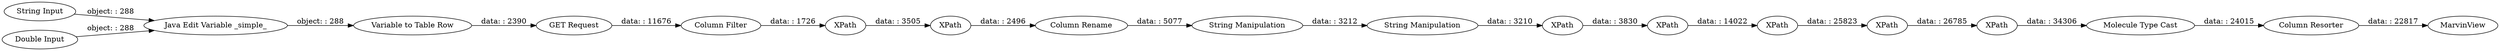 digraph {
	"2512015222887408146_869" [label=MarvinView]
	"-5317050731373669291_885" [label="Column Filter"]
	"-5317050731373669291_887" [label=XPath]
	"-5317050731373669291_849" [label="Molecule Type Cast"]
	"-5317050731373669291_886" [label=XPath]
	"-5317050731373669291_859" [label="Column Resorter"]
	"-5317050731373669291_889" [label=XPath]
	"-5317050731373669291_866" [label="GET Request"]
	"-5317050731373669291_894" [label="Column Rename"]
	"-5317050731373669291_892" [label=XPath]
	"2512015222887408146_870" [label="String Input"]
	"-5317050731373669291_896" [label="String Manipulation"]
	"-5317050731373669291_891" [label=XPath]
	"-5317050731373669291_890" [label=XPath]
	"2512015222887408146_871" [label="Double Input"]
	"-5317050731373669291_888" [label=XPath]
	"-5317050731373669291_6" [label="Java Edit Variable _simple_"]
	"-5317050731373669291_897" [label="String Manipulation"]
	"-5317050731373669291_862" [label="Variable to Table Row"]
	"-5317050731373669291_888" -> "-5317050731373669291_889" [label="data: : 3830"]
	"-5317050731373669291_896" -> "-5317050731373669291_897" [label="data: : 3212"]
	"-5317050731373669291_897" -> "-5317050731373669291_888" [label="data: : 3210"]
	"-5317050731373669291_890" -> "-5317050731373669291_892" [label="data: : 25823"]
	"-5317050731373669291_886" -> "-5317050731373669291_887" [label="data: : 3505"]
	"-5317050731373669291_891" -> "-5317050731373669291_849" [label="data: : 34306"]
	"-5317050731373669291_862" -> "-5317050731373669291_866" [label="data: : 2390"]
	"-5317050731373669291_866" -> "-5317050731373669291_885" [label="data: : 11676"]
	"-5317050731373669291_885" -> "-5317050731373669291_886" [label="data: : 1726"]
	"-5317050731373669291_889" -> "-5317050731373669291_890" [label="data: : 14022"]
	"-5317050731373669291_892" -> "-5317050731373669291_891" [label="data: : 26785"]
	"-5317050731373669291_859" -> "2512015222887408146_869" [label="data: : 22817"]
	"2512015222887408146_870" -> "-5317050731373669291_6" [label="object: : 288"]
	"-5317050731373669291_887" -> "-5317050731373669291_894" [label="data: : 2496"]
	"2512015222887408146_871" -> "-5317050731373669291_6" [label="object: : 288"]
	"-5317050731373669291_849" -> "-5317050731373669291_859" [label="data: : 24015"]
	"-5317050731373669291_894" -> "-5317050731373669291_896" [label="data: : 5077"]
	"-5317050731373669291_6" -> "-5317050731373669291_862" [label="object: : 288"]
	rankdir=LR
}
